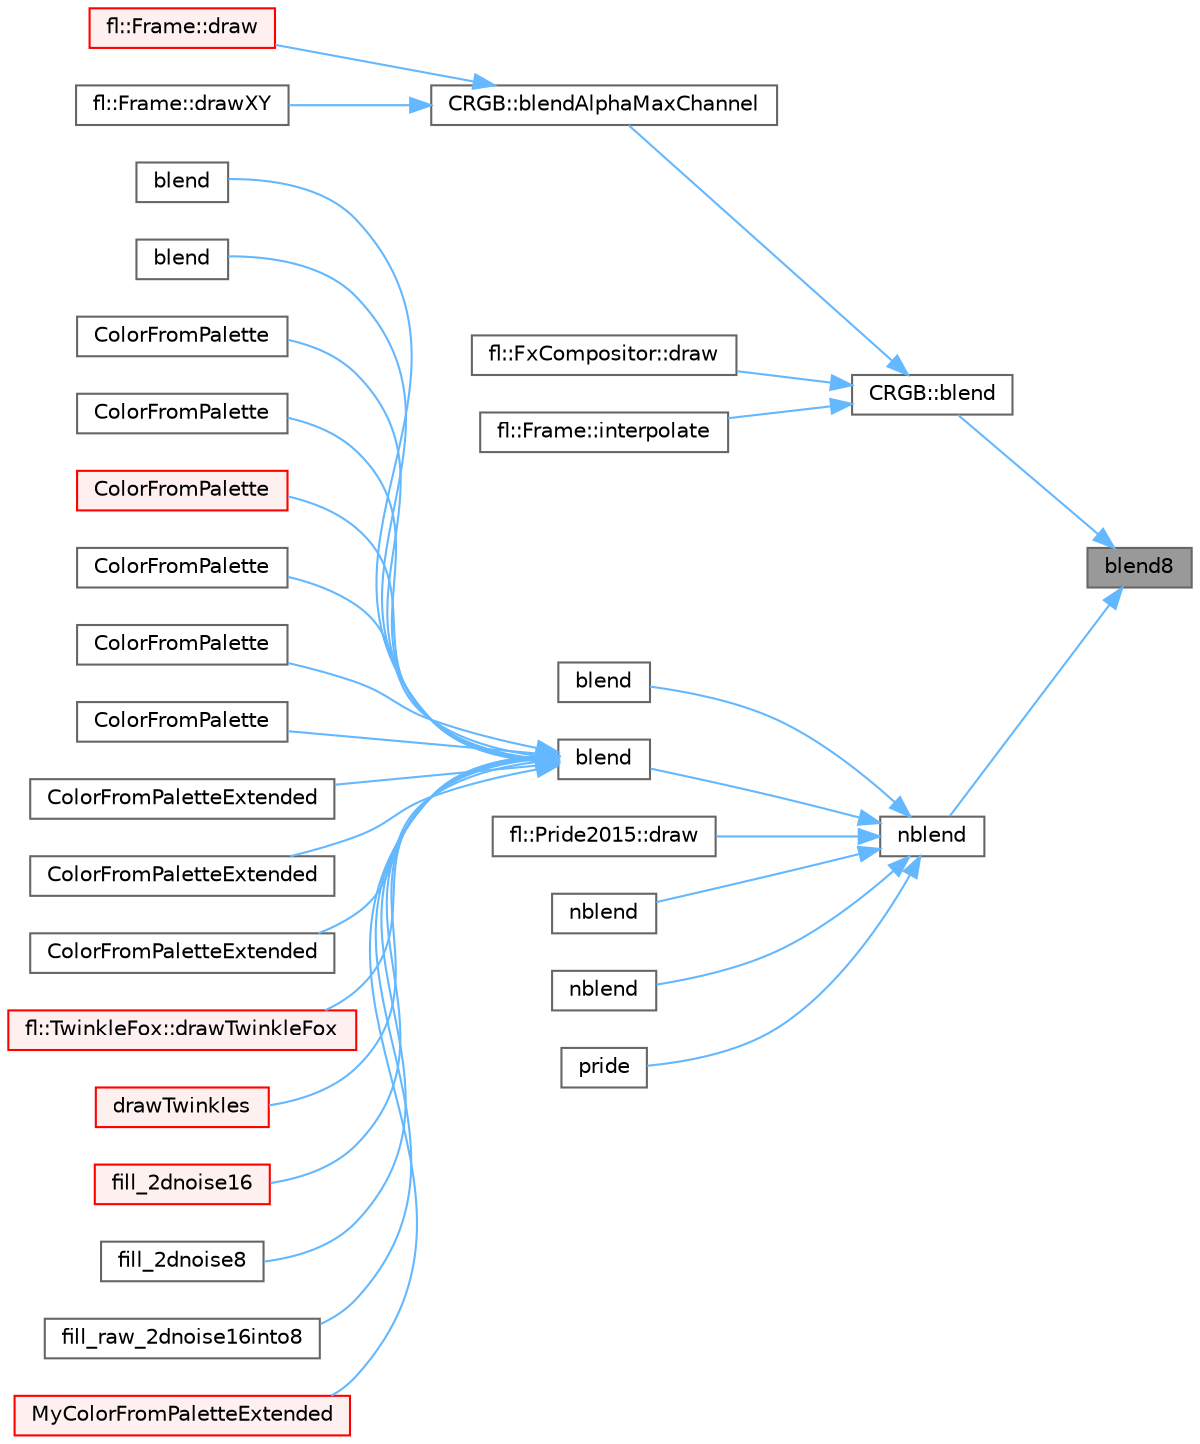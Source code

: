 digraph "blend8"
{
 // INTERACTIVE_SVG=YES
 // LATEX_PDF_SIZE
  bgcolor="transparent";
  edge [fontname=Helvetica,fontsize=10,labelfontname=Helvetica,labelfontsize=10];
  node [fontname=Helvetica,fontsize=10,shape=box,height=0.2,width=0.4];
  rankdir="RL";
  Node1 [id="Node000001",label="blend8",height=0.2,width=0.4,color="gray40", fillcolor="grey60", style="filled", fontcolor="black",tooltip="Blend a variable proportion (0-255) of one byte to another."];
  Node1 -> Node2 [id="edge1_Node000001_Node000002",dir="back",color="steelblue1",style="solid",tooltip=" "];
  Node2 [id="Node000002",label="CRGB::blend",height=0.2,width=0.4,color="grey40", fillcolor="white", style="filled",URL="$d7/d82/struct_c_r_g_b_a6348cb098a0b27f443bd1af290dafa94.html#a6348cb098a0b27f443bd1af290dafa94",tooltip=" "];
  Node2 -> Node3 [id="edge2_Node000002_Node000003",dir="back",color="steelblue1",style="solid",tooltip=" "];
  Node3 [id="Node000003",label="CRGB::blendAlphaMaxChannel",height=0.2,width=0.4,color="grey40", fillcolor="white", style="filled",URL="$d7/d82/struct_c_r_g_b_aba8579ca7247cc690e8899d68e95a601.html#aba8579ca7247cc690e8899d68e95a601",tooltip=" "];
  Node3 -> Node4 [id="edge3_Node000003_Node000004",dir="back",color="steelblue1",style="solid",tooltip=" "];
  Node4 [id="Node000004",label="fl::Frame::draw",height=0.2,width=0.4,color="red", fillcolor="#FFF0F0", style="filled",URL="$d1/de0/classfl_1_1_frame_a1efadd6e06cd79c0342c9cd8c391539a.html#a1efadd6e06cd79c0342c9cd8c391539a",tooltip=" "];
  Node3 -> Node6 [id="edge4_Node000003_Node000006",dir="back",color="steelblue1",style="solid",tooltip=" "];
  Node6 [id="Node000006",label="fl::Frame::drawXY",height=0.2,width=0.4,color="grey40", fillcolor="white", style="filled",URL="$d1/de0/classfl_1_1_frame_af228b83cd52447b2416893f39d0753df.html#af228b83cd52447b2416893f39d0753df",tooltip=" "];
  Node2 -> Node7 [id="edge5_Node000002_Node000007",dir="back",color="steelblue1",style="solid",tooltip=" "];
  Node7 [id="Node000007",label="fl::FxCompositor::draw",height=0.2,width=0.4,color="grey40", fillcolor="white", style="filled",URL="$d7/df1/classfl_1_1_fx_compositor_aade5cf1a5c03eb71c39f8ed58c981e96.html#aade5cf1a5c03eb71c39f8ed58c981e96",tooltip=" "];
  Node2 -> Node8 [id="edge6_Node000002_Node000008",dir="back",color="steelblue1",style="solid",tooltip=" "];
  Node8 [id="Node000008",label="fl::Frame::interpolate",height=0.2,width=0.4,color="grey40", fillcolor="white", style="filled",URL="$d1/de0/classfl_1_1_frame_a18b6f7181804a0392e40796f46352115.html#a18b6f7181804a0392e40796f46352115",tooltip=" "];
  Node1 -> Node9 [id="edge7_Node000001_Node000009",dir="back",color="steelblue1",style="solid",tooltip=" "];
  Node9 [id="Node000009",label="nblend",height=0.2,width=0.4,color="grey40", fillcolor="white", style="filled",URL="$dc/db8/group___color_blends_ga325120664a9c9b41abceee65303b0c4e.html#ga325120664a9c9b41abceee65303b0c4e",tooltip="Destructively modifies one color, blending in a given fraction of an overlay color."];
  Node9 -> Node10 [id="edge8_Node000009_Node000010",dir="back",color="steelblue1",style="solid",tooltip=" "];
  Node10 [id="Node000010",label="blend",height=0.2,width=0.4,color="grey40", fillcolor="white", style="filled",URL="$dc/db8/group___color_blends_ga0d242048cc8978be5ea70a6c33402721.html#ga0d242048cc8978be5ea70a6c33402721",tooltip="Computes a new color blended some fraction of the way between two other colors."];
  Node9 -> Node11 [id="edge9_Node000009_Node000011",dir="back",color="steelblue1",style="solid",tooltip=" "];
  Node11 [id="Node000011",label="blend",height=0.2,width=0.4,color="grey40", fillcolor="white", style="filled",URL="$dc/db8/group___color_blends_ga4f06b4423f71f77346aaf5dabe7dd05c.html#ga4f06b4423f71f77346aaf5dabe7dd05c",tooltip="Computes a new color blended some fraction of the way between two other colors."];
  Node11 -> Node12 [id="edge10_Node000011_Node000012",dir="back",color="steelblue1",style="solid",tooltip=" "];
  Node12 [id="Node000012",label="blend",height=0.2,width=0.4,color="grey40", fillcolor="white", style="filled",URL="$dc/db8/group___color_blends_ga7b2413e9940cad26227c41d222aecd94.html#ga7b2413e9940cad26227c41d222aecd94",tooltip="Computes a new blended array of colors, each some fraction of the way between corresponding elements ..."];
  Node11 -> Node13 [id="edge11_Node000011_Node000013",dir="back",color="steelblue1",style="solid",tooltip=" "];
  Node13 [id="Node000013",label="blend",height=0.2,width=0.4,color="grey40", fillcolor="white", style="filled",URL="$dc/db8/group___color_blends_ga2d29cff459b964cc51fbfe94db78f931.html#ga2d29cff459b964cc51fbfe94db78f931",tooltip="Computes a new blended array of colors, each some fraction of the way between corresponding elements ..."];
  Node11 -> Node14 [id="edge12_Node000011_Node000014",dir="back",color="steelblue1",style="solid",tooltip=" "];
  Node14 [id="Node000014",label="ColorFromPalette",height=0.2,width=0.4,color="grey40", fillcolor="white", style="filled",URL="$d2/d73/group___palette_colors_gafdfc20fbf9b8e4b71e010a654ec27891.html#gafdfc20fbf9b8e4b71e010a654ec27891",tooltip="Get a color from a palette."];
  Node11 -> Node15 [id="edge13_Node000011_Node000015",dir="back",color="steelblue1",style="solid",tooltip=" "];
  Node15 [id="Node000015",label="ColorFromPalette",height=0.2,width=0.4,color="grey40", fillcolor="white", style="filled",URL="$d2/d73/group___palette_colors_ga1684ed7eb860c68a915d03e94250e58a.html#ga1684ed7eb860c68a915d03e94250e58a",tooltip="Get a color from a palette."];
  Node11 -> Node16 [id="edge14_Node000011_Node000016",dir="back",color="steelblue1",style="solid",tooltip=" "];
  Node16 [id="Node000016",label="ColorFromPalette",height=0.2,width=0.4,color="red", fillcolor="#FFF0F0", style="filled",URL="$d2/d73/group___palette_colors_gac46e65aff3dd6519b33e27f0998f17cd.html#gac46e65aff3dd6519b33e27f0998f17cd",tooltip="Get a color from a palette."];
  Node11 -> Node58 [id="edge15_Node000011_Node000058",dir="back",color="steelblue1",style="solid",tooltip=" "];
  Node58 [id="Node000058",label="ColorFromPalette",height=0.2,width=0.4,color="grey40", fillcolor="white", style="filled",URL="$d2/d73/group___palette_colors_gae5e137a13a4b6145fe40007328d398f4.html#gae5e137a13a4b6145fe40007328d398f4",tooltip="Get a color from a palette."];
  Node11 -> Node59 [id="edge16_Node000011_Node000059",dir="back",color="steelblue1",style="solid",tooltip=" "];
  Node59 [id="Node000059",label="ColorFromPalette",height=0.2,width=0.4,color="grey40", fillcolor="white", style="filled",URL="$d2/d73/group___palette_colors_ga0a1bd774cd65ee7b85a20c11212bbd95.html#ga0a1bd774cd65ee7b85a20c11212bbd95",tooltip="Get a color from a palette."];
  Node11 -> Node60 [id="edge17_Node000011_Node000060",dir="back",color="steelblue1",style="solid",tooltip=" "];
  Node60 [id="Node000060",label="ColorFromPalette",height=0.2,width=0.4,color="grey40", fillcolor="white", style="filled",URL="$d2/d73/group___palette_colors_gaea6bd3ab3ec62d88e2dcc7ab2486dcd4.html#gaea6bd3ab3ec62d88e2dcc7ab2486dcd4",tooltip="Get a color from a palette."];
  Node11 -> Node61 [id="edge18_Node000011_Node000061",dir="back",color="steelblue1",style="solid",tooltip=" "];
  Node61 [id="Node000061",label="ColorFromPaletteExtended",height=0.2,width=0.4,color="grey40", fillcolor="white", style="filled",URL="$d2/d73/group___palette_colors_ga61f55da5eb81ddc50f7855b26fb0d69b.html#ga61f55da5eb81ddc50f7855b26fb0d69b",tooltip="Same as ColorFromPalette, but with uint16_t index to give greater precision."];
  Node11 -> Node62 [id="edge19_Node000011_Node000062",dir="back",color="steelblue1",style="solid",tooltip=" "];
  Node62 [id="Node000062",label="ColorFromPaletteExtended",height=0.2,width=0.4,color="grey40", fillcolor="white", style="filled",URL="$d2/d73/group___palette_colors_ga681c8340a30e692e7bbfec5a104cc80f.html#ga681c8340a30e692e7bbfec5a104cc80f",tooltip=" "];
  Node11 -> Node63 [id="edge20_Node000011_Node000063",dir="back",color="steelblue1",style="solid",tooltip=" "];
  Node63 [id="Node000063",label="ColorFromPaletteExtended",height=0.2,width=0.4,color="grey40", fillcolor="white", style="filled",URL="$d2/d73/group___palette_colors_ga59c2f3e8a12b9eef789c37ae4d5f0182.html#ga59c2f3e8a12b9eef789c37ae4d5f0182",tooltip="Same as ColorFromPalette, but higher precision."];
  Node11 -> Node25 [id="edge21_Node000011_Node000025",dir="back",color="steelblue1",style="solid",tooltip=" "];
  Node25 [id="Node000025",label="fl::TwinkleFox::drawTwinkleFox",height=0.2,width=0.4,color="red", fillcolor="#FFF0F0", style="filled",URL="$de/db5/classfl_1_1_twinkle_fox_a67375829d0da55e17d3f74ac9817914d.html#a67375829d0da55e17d3f74ac9817914d",tooltip=" "];
  Node11 -> Node22 [id="edge22_Node000011_Node000022",dir="back",color="steelblue1",style="solid",tooltip=" "];
  Node22 [id="Node000022",label="drawTwinkles",height=0.2,width=0.4,color="red", fillcolor="#FFF0F0", style="filled",URL="$d4/dd0/_twinkle_fox_8ino_a6d0a3407d4b43c23c7bdd4aac9fc76fd.html#a6d0a3407d4b43c23c7bdd4aac9fc76fd",tooltip=" "];
  Node11 -> Node64 [id="edge23_Node000011_Node000064",dir="back",color="steelblue1",style="solid",tooltip=" "];
  Node64 [id="Node000064",label="fill_2dnoise16",height=0.2,width=0.4,color="red", fillcolor="#FFF0F0", style="filled",URL="$de/da4/group___noise_fill_ga714a0f305e385a60d81a40d1f98b53fc.html#ga714a0f305e385a60d81a40d1f98b53fc",tooltip="Fill an LED matrix with random colors, using 16-bit noise."];
  Node11 -> Node66 [id="edge24_Node000011_Node000066",dir="back",color="steelblue1",style="solid",tooltip=" "];
  Node66 [id="Node000066",label="fill_2dnoise8",height=0.2,width=0.4,color="grey40", fillcolor="white", style="filled",URL="$de/da4/group___noise_fill_ga6fcc17e60eac4b9dbb620f7e354177f1.html#ga6fcc17e60eac4b9dbb620f7e354177f1",tooltip="Fill an LED matrix with random colors, using 8-bit noise."];
  Node11 -> Node67 [id="edge25_Node000011_Node000067",dir="back",color="steelblue1",style="solid",tooltip=" "];
  Node67 [id="Node000067",label="fill_raw_2dnoise16into8",height=0.2,width=0.4,color="grey40", fillcolor="white", style="filled",URL="$de/da4/group___noise_fill_ga497fef3729e4bde5d8bd7d5c7ba2636f.html#ga497fef3729e4bde5d8bd7d5c7ba2636f",tooltip="Fill a 2D 8-bit buffer with noise, using inoise16()"];
  Node11 -> Node68 [id="edge26_Node000011_Node000068",dir="back",color="steelblue1",style="solid",tooltip=" "];
  Node68 [id="Node000068",label="MyColorFromPaletteExtended",height=0.2,width=0.4,color="red", fillcolor="#FFF0F0", style="filled",URL="$dd/d61/_fx_water_8ino_aa04e7c98cb0803818832555bf128fb57.html#aa04e7c98cb0803818832555bf128fb57",tooltip=" "];
  Node9 -> Node70 [id="edge27_Node000009_Node000070",dir="back",color="steelblue1",style="solid",tooltip=" "];
  Node70 [id="Node000070",label="fl::Pride2015::draw",height=0.2,width=0.4,color="grey40", fillcolor="white", style="filled",URL="$df/d11/classfl_1_1_pride2015_a331b131b082d622bbd9208bf05308d0d.html#a331b131b082d622bbd9208bf05308d0d",tooltip=" "];
  Node9 -> Node71 [id="edge28_Node000009_Node000071",dir="back",color="steelblue1",style="solid",tooltip=" "];
  Node71 [id="Node000071",label="nblend",height=0.2,width=0.4,color="grey40", fillcolor="white", style="filled",URL="$dc/db8/group___color_blends_ga2885fdebac696423812b10db0f45cb70.html#ga2885fdebac696423812b10db0f45cb70",tooltip="Destructively blends a given fraction of a color array into an existing color array."];
  Node9 -> Node72 [id="edge29_Node000009_Node000072",dir="back",color="steelblue1",style="solid",tooltip=" "];
  Node72 [id="Node000072",label="nblend",height=0.2,width=0.4,color="grey40", fillcolor="white", style="filled",URL="$dc/db8/group___color_blends_ga930e843c33436435516637e3fc701a28.html#ga930e843c33436435516637e3fc701a28",tooltip="Destructively blends a given fraction of a color array into an existing color array."];
  Node9 -> Node73 [id="edge30_Node000009_Node000073",dir="back",color="steelblue1",style="solid",tooltip=" "];
  Node73 [id="Node000073",label="pride",height=0.2,width=0.4,color="grey40", fillcolor="white", style="filled",URL="$d0/dce/_pride2015_8ino_a6e24bc1de16730062b4d4be6ad4f8e3b.html#a6e24bc1de16730062b4d4be6ad4f8e3b",tooltip=" "];
}
